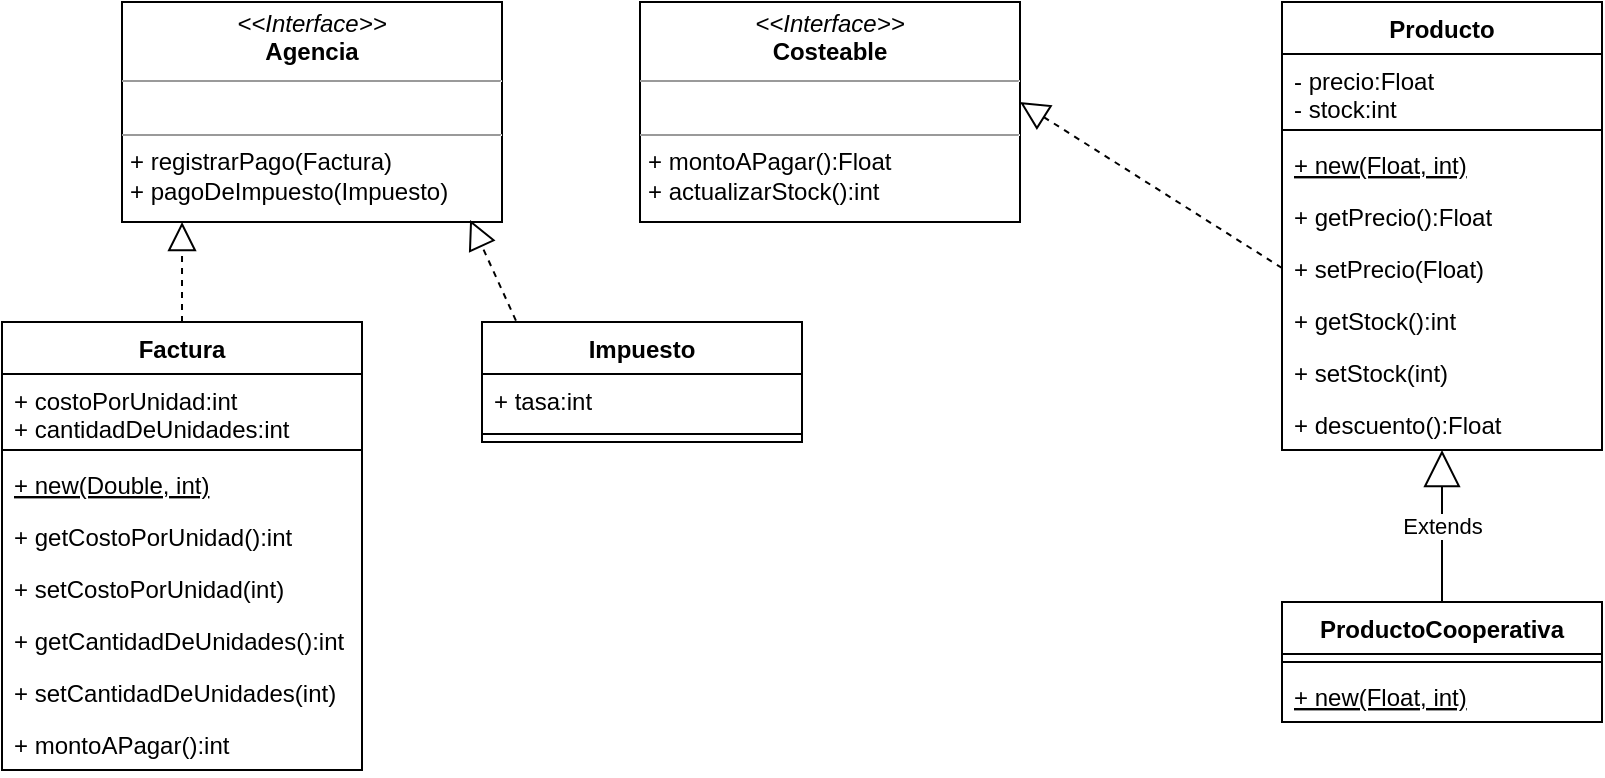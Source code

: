 <mxfile version="20.3.2" type="github">
  <diagram id="C5RBs43oDa-KdzZeNtuy" name="Page-1">
    <mxGraphModel dx="868" dy="450" grid="1" gridSize="10" guides="1" tooltips="1" connect="1" arrows="1" fold="1" page="1" pageScale="1" pageWidth="827" pageHeight="1169" math="0" shadow="0">
      <root>
        <mxCell id="WIyWlLk6GJQsqaUBKTNV-0" />
        <mxCell id="WIyWlLk6GJQsqaUBKTNV-1" parent="WIyWlLk6GJQsqaUBKTNV-0" />
        <mxCell id="ZSQ7LQ-eDz2OPc5gFVK6-1" value="&lt;p style=&quot;margin:0px;margin-top:4px;text-align:center;&quot;&gt;&lt;i&gt;&amp;lt;&amp;lt;Interface&amp;gt;&amp;gt;&lt;/i&gt;&lt;br&gt;&lt;b&gt;Costeable&lt;/b&gt;&lt;/p&gt;&lt;hr size=&quot;1&quot;&gt;&lt;p style=&quot;margin:0px;margin-left:4px;&quot;&gt;&lt;br&gt;&lt;/p&gt;&lt;hr size=&quot;1&quot;&gt;&lt;p style=&quot;margin:0px;margin-left:4px;&quot;&gt;+ montoAPagar():Float&lt;/p&gt;&lt;p style=&quot;margin:0px;margin-left:4px;&quot;&gt;+ actualizarStock():int&lt;/p&gt;&lt;p style=&quot;margin:0px;margin-left:4px;&quot;&gt;&lt;br&gt;&lt;/p&gt;&lt;p style=&quot;margin:0px;margin-left:4px;&quot;&gt;&lt;br&gt;&lt;/p&gt;" style="verticalAlign=top;align=left;overflow=fill;fontSize=12;fontFamily=Helvetica;html=1;" parent="WIyWlLk6GJQsqaUBKTNV-1" vertex="1">
          <mxGeometry x="319" y="40" width="190" height="110" as="geometry" />
        </mxCell>
        <mxCell id="ZSQ7LQ-eDz2OPc5gFVK6-9" value="Producto" style="swimlane;fontStyle=1;align=center;verticalAlign=top;childLayout=stackLayout;horizontal=1;startSize=26;horizontalStack=0;resizeParent=1;resizeParentMax=0;resizeLast=0;collapsible=1;marginBottom=0;" parent="WIyWlLk6GJQsqaUBKTNV-1" vertex="1">
          <mxGeometry x="640" y="40" width="160" height="224" as="geometry" />
        </mxCell>
        <mxCell id="ZSQ7LQ-eDz2OPc5gFVK6-10" value="- precio:Float&#xa;- stock:int" style="text;strokeColor=none;fillColor=none;align=left;verticalAlign=top;spacingLeft=4;spacingRight=4;overflow=hidden;rotatable=0;points=[[0,0.5],[1,0.5]];portConstraint=eastwest;" parent="ZSQ7LQ-eDz2OPc5gFVK6-9" vertex="1">
          <mxGeometry y="26" width="160" height="34" as="geometry" />
        </mxCell>
        <mxCell id="ZSQ7LQ-eDz2OPc5gFVK6-11" value="" style="line;strokeWidth=1;fillColor=none;align=left;verticalAlign=middle;spacingTop=-1;spacingLeft=3;spacingRight=3;rotatable=0;labelPosition=right;points=[];portConstraint=eastwest;strokeColor=inherit;" parent="ZSQ7LQ-eDz2OPc5gFVK6-9" vertex="1">
          <mxGeometry y="60" width="160" height="8" as="geometry" />
        </mxCell>
        <mxCell id="ZSQ7LQ-eDz2OPc5gFVK6-12" value="+ new(Float, int)" style="text;strokeColor=none;fillColor=none;align=left;verticalAlign=top;spacingLeft=4;spacingRight=4;overflow=hidden;rotatable=0;points=[[0,0.5],[1,0.5]];portConstraint=eastwest;fontStyle=4" parent="ZSQ7LQ-eDz2OPc5gFVK6-9" vertex="1">
          <mxGeometry y="68" width="160" height="26" as="geometry" />
        </mxCell>
        <mxCell id="ZSQ7LQ-eDz2OPc5gFVK6-17" value="+ getPrecio():Float" style="text;strokeColor=none;fillColor=none;align=left;verticalAlign=top;spacingLeft=4;spacingRight=4;overflow=hidden;rotatable=0;points=[[0,0.5],[1,0.5]];portConstraint=eastwest;fontStyle=0" parent="ZSQ7LQ-eDz2OPc5gFVK6-9" vertex="1">
          <mxGeometry y="94" width="160" height="26" as="geometry" />
        </mxCell>
        <mxCell id="ZSQ7LQ-eDz2OPc5gFVK6-18" value="+ setPrecio(Float)" style="text;strokeColor=none;fillColor=none;align=left;verticalAlign=top;spacingLeft=4;spacingRight=4;overflow=hidden;rotatable=0;points=[[0,0.5],[1,0.5]];portConstraint=eastwest;fontStyle=0" parent="ZSQ7LQ-eDz2OPc5gFVK6-9" vertex="1">
          <mxGeometry y="120" width="160" height="26" as="geometry" />
        </mxCell>
        <mxCell id="ZSQ7LQ-eDz2OPc5gFVK6-19" value="+ getStock():int" style="text;strokeColor=none;fillColor=none;align=left;verticalAlign=top;spacingLeft=4;spacingRight=4;overflow=hidden;rotatable=0;points=[[0,0.5],[1,0.5]];portConstraint=eastwest;fontStyle=0" parent="ZSQ7LQ-eDz2OPc5gFVK6-9" vertex="1">
          <mxGeometry y="146" width="160" height="26" as="geometry" />
        </mxCell>
        <mxCell id="ZSQ7LQ-eDz2OPc5gFVK6-20" value="+ setStock(int)" style="text;strokeColor=none;fillColor=none;align=left;verticalAlign=top;spacingLeft=4;spacingRight=4;overflow=hidden;rotatable=0;points=[[0,0.5],[1,0.5]];portConstraint=eastwest;fontStyle=0" parent="ZSQ7LQ-eDz2OPc5gFVK6-9" vertex="1">
          <mxGeometry y="172" width="160" height="26" as="geometry" />
        </mxCell>
        <mxCell id="XG195wpEZH1MZy-vI4nw-0" value="+ descuento():Float" style="text;strokeColor=none;fillColor=none;align=left;verticalAlign=top;spacingLeft=4;spacingRight=4;overflow=hidden;rotatable=0;points=[[0,0.5],[1,0.5]];portConstraint=eastwest;fontStyle=0" parent="ZSQ7LQ-eDz2OPc5gFVK6-9" vertex="1">
          <mxGeometry y="198" width="160" height="26" as="geometry" />
        </mxCell>
        <mxCell id="ZSQ7LQ-eDz2OPc5gFVK6-21" value="ProductoCooperativa" style="swimlane;fontStyle=1;align=center;verticalAlign=top;childLayout=stackLayout;horizontal=1;startSize=26;horizontalStack=0;resizeParent=1;resizeParentMax=0;resizeLast=0;collapsible=1;marginBottom=0;" parent="WIyWlLk6GJQsqaUBKTNV-1" vertex="1">
          <mxGeometry x="640" y="340" width="160" height="60" as="geometry" />
        </mxCell>
        <mxCell id="ZSQ7LQ-eDz2OPc5gFVK6-23" value="" style="line;strokeWidth=1;fillColor=none;align=left;verticalAlign=middle;spacingTop=-1;spacingLeft=3;spacingRight=3;rotatable=0;labelPosition=right;points=[];portConstraint=eastwest;strokeColor=inherit;" parent="ZSQ7LQ-eDz2OPc5gFVK6-21" vertex="1">
          <mxGeometry y="26" width="160" height="8" as="geometry" />
        </mxCell>
        <mxCell id="ZSQ7LQ-eDz2OPc5gFVK6-24" value="+ new(Float, int)" style="text;strokeColor=none;fillColor=none;align=left;verticalAlign=top;spacingLeft=4;spacingRight=4;overflow=hidden;rotatable=0;points=[[0,0.5],[1,0.5]];portConstraint=eastwest;fontStyle=4" parent="ZSQ7LQ-eDz2OPc5gFVK6-21" vertex="1">
          <mxGeometry y="34" width="160" height="26" as="geometry" />
        </mxCell>
        <mxCell id="ZSQ7LQ-eDz2OPc5gFVK6-29" value="Extends" style="endArrow=block;endSize=16;endFill=0;html=1;rounded=0;exitX=0.5;exitY=0;exitDx=0;exitDy=0;exitPerimeter=0;" parent="WIyWlLk6GJQsqaUBKTNV-1" source="ZSQ7LQ-eDz2OPc5gFVK6-21" edge="1">
          <mxGeometry width="160" relative="1" as="geometry">
            <mxPoint x="730" y="338" as="sourcePoint" />
            <mxPoint x="720" y="264" as="targetPoint" />
          </mxGeometry>
        </mxCell>
        <mxCell id="ZSQ7LQ-eDz2OPc5gFVK6-30" value="" style="endArrow=block;dashed=1;endFill=0;endSize=12;html=1;rounded=0;exitX=0;exitY=0.5;exitDx=0;exitDy=0;" parent="WIyWlLk6GJQsqaUBKTNV-1" source="ZSQ7LQ-eDz2OPc5gFVK6-18" edge="1">
          <mxGeometry width="160" relative="1" as="geometry">
            <mxPoint x="599" y="150" as="sourcePoint" />
            <mxPoint x="509" y="90" as="targetPoint" />
          </mxGeometry>
        </mxCell>
        <mxCell id="XG195wpEZH1MZy-vI4nw-2" value="&lt;p style=&quot;margin:0px;margin-top:4px;text-align:center;&quot;&gt;&lt;i&gt;&amp;lt;&amp;lt;Interface&amp;gt;&amp;gt;&lt;/i&gt;&lt;br&gt;&lt;b&gt;Agencia&lt;/b&gt;&lt;/p&gt;&lt;hr size=&quot;1&quot;&gt;&lt;p style=&quot;margin:0px;margin-left:4px;&quot;&gt;&lt;br&gt;&lt;/p&gt;&lt;hr size=&quot;1&quot;&gt;&lt;p style=&quot;margin:0px;margin-left:4px;&quot;&gt;+ registrarPago(Factura)&lt;/p&gt;&lt;p style=&quot;margin:0px;margin-left:4px;&quot;&gt;+ pagoDeImpuesto(Impuesto)&lt;br&gt;&lt;br&gt;&lt;/p&gt;" style="verticalAlign=top;align=left;overflow=fill;fontSize=12;fontFamily=Helvetica;html=1;" parent="WIyWlLk6GJQsqaUBKTNV-1" vertex="1">
          <mxGeometry x="60" y="40" width="190" height="110" as="geometry" />
        </mxCell>
        <mxCell id="XG195wpEZH1MZy-vI4nw-3" value="Factura" style="swimlane;fontStyle=1;align=center;verticalAlign=top;childLayout=stackLayout;horizontal=1;startSize=26;horizontalStack=0;resizeParent=1;resizeParentMax=0;resizeLast=0;collapsible=1;marginBottom=0;" parent="WIyWlLk6GJQsqaUBKTNV-1" vertex="1">
          <mxGeometry y="200" width="180" height="224" as="geometry" />
        </mxCell>
        <mxCell id="XG195wpEZH1MZy-vI4nw-4" value="+ costoPorUnidad:int&#xa;+ cantidadDeUnidades:int&#xa;" style="text;strokeColor=none;fillColor=none;align=left;verticalAlign=top;spacingLeft=4;spacingRight=4;overflow=hidden;rotatable=0;points=[[0,0.5],[1,0.5]];portConstraint=eastwest;" parent="XG195wpEZH1MZy-vI4nw-3" vertex="1">
          <mxGeometry y="26" width="180" height="34" as="geometry" />
        </mxCell>
        <mxCell id="XG195wpEZH1MZy-vI4nw-5" value="" style="line;strokeWidth=1;fillColor=none;align=left;verticalAlign=middle;spacingTop=-1;spacingLeft=3;spacingRight=3;rotatable=0;labelPosition=right;points=[];portConstraint=eastwest;strokeColor=inherit;" parent="XG195wpEZH1MZy-vI4nw-3" vertex="1">
          <mxGeometry y="60" width="180" height="8" as="geometry" />
        </mxCell>
        <mxCell id="XG195wpEZH1MZy-vI4nw-6" value="+ new(Double, int)" style="text;strokeColor=none;fillColor=none;align=left;verticalAlign=top;spacingLeft=4;spacingRight=4;overflow=hidden;rotatable=0;points=[[0,0.5],[1,0.5]];portConstraint=eastwest;fontStyle=4" parent="XG195wpEZH1MZy-vI4nw-3" vertex="1">
          <mxGeometry y="68" width="180" height="26" as="geometry" />
        </mxCell>
        <mxCell id="XG195wpEZH1MZy-vI4nw-7" value="+ getCostoPorUnidad():int&#xa;" style="text;strokeColor=none;fillColor=none;align=left;verticalAlign=top;spacingLeft=4;spacingRight=4;overflow=hidden;rotatable=0;points=[[0,0.5],[1,0.5]];portConstraint=eastwest;" parent="XG195wpEZH1MZy-vI4nw-3" vertex="1">
          <mxGeometry y="94" width="180" height="26" as="geometry" />
        </mxCell>
        <mxCell id="XG195wpEZH1MZy-vI4nw-8" value="+ setCostoPorUnidad(int)&#xa;" style="text;strokeColor=none;fillColor=none;align=left;verticalAlign=top;spacingLeft=4;spacingRight=4;overflow=hidden;rotatable=0;points=[[0,0.5],[1,0.5]];portConstraint=eastwest;" parent="XG195wpEZH1MZy-vI4nw-3" vertex="1">
          <mxGeometry y="120" width="180" height="26" as="geometry" />
        </mxCell>
        <mxCell id="XG195wpEZH1MZy-vI4nw-9" value="+ getCantidadDeUnidades():int&#xa;" style="text;strokeColor=none;fillColor=none;align=left;verticalAlign=top;spacingLeft=4;spacingRight=4;overflow=hidden;rotatable=0;points=[[0,0.5],[1,0.5]];portConstraint=eastwest;" parent="XG195wpEZH1MZy-vI4nw-3" vertex="1">
          <mxGeometry y="146" width="180" height="26" as="geometry" />
        </mxCell>
        <mxCell id="XG195wpEZH1MZy-vI4nw-10" value="+ setCantidadDeUnidades(int)&#xa;" style="text;strokeColor=none;fillColor=none;align=left;verticalAlign=top;spacingLeft=4;spacingRight=4;overflow=hidden;rotatable=0;points=[[0,0.5],[1,0.5]];portConstraint=eastwest;" parent="XG195wpEZH1MZy-vI4nw-3" vertex="1">
          <mxGeometry y="172" width="180" height="26" as="geometry" />
        </mxCell>
        <mxCell id="XG195wpEZH1MZy-vI4nw-11" value="+ montoAPagar():int" style="text;strokeColor=none;fillColor=none;align=left;verticalAlign=top;spacingLeft=4;spacingRight=4;overflow=hidden;rotatable=0;points=[[0,0.5],[1,0.5]];portConstraint=eastwest;" parent="XG195wpEZH1MZy-vI4nw-3" vertex="1">
          <mxGeometry y="198" width="180" height="26" as="geometry" />
        </mxCell>
        <mxCell id="XG195wpEZH1MZy-vI4nw-12" value="Impuesto" style="swimlane;fontStyle=1;align=center;verticalAlign=top;childLayout=stackLayout;horizontal=1;startSize=26;horizontalStack=0;resizeParent=1;resizeParentMax=0;resizeLast=0;collapsible=1;marginBottom=0;" parent="WIyWlLk6GJQsqaUBKTNV-1" vertex="1">
          <mxGeometry x="240" y="200" width="160" height="60" as="geometry" />
        </mxCell>
        <mxCell id="XG195wpEZH1MZy-vI4nw-13" value="+ tasa:int" style="text;strokeColor=none;fillColor=none;align=left;verticalAlign=top;spacingLeft=4;spacingRight=4;overflow=hidden;rotatable=0;points=[[0,0.5],[1,0.5]];portConstraint=eastwest;" parent="XG195wpEZH1MZy-vI4nw-12" vertex="1">
          <mxGeometry y="26" width="160" height="26" as="geometry" />
        </mxCell>
        <mxCell id="XG195wpEZH1MZy-vI4nw-14" value="" style="line;strokeWidth=1;fillColor=none;align=left;verticalAlign=middle;spacingTop=-1;spacingLeft=3;spacingRight=3;rotatable=0;labelPosition=right;points=[];portConstraint=eastwest;strokeColor=inherit;" parent="XG195wpEZH1MZy-vI4nw-12" vertex="1">
          <mxGeometry y="52" width="160" height="8" as="geometry" />
        </mxCell>
        <mxCell id="XG195wpEZH1MZy-vI4nw-16" value="" style="endArrow=block;dashed=1;endFill=0;endSize=12;html=1;rounded=0;entryX=0.158;entryY=1;entryDx=0;entryDy=0;entryPerimeter=0;exitX=0.5;exitY=0;exitDx=0;exitDy=0;" parent="WIyWlLk6GJQsqaUBKTNV-1" source="XG195wpEZH1MZy-vI4nw-3" target="XG195wpEZH1MZy-vI4nw-2" edge="1">
          <mxGeometry width="160" relative="1" as="geometry">
            <mxPoint x="70" y="400" as="sourcePoint" />
            <mxPoint x="230" y="400" as="targetPoint" />
          </mxGeometry>
        </mxCell>
        <mxCell id="XG195wpEZH1MZy-vI4nw-17" value="" style="endArrow=block;dashed=1;endFill=0;endSize=12;html=1;rounded=0;entryX=0.916;entryY=0.991;entryDx=0;entryDy=0;entryPerimeter=0;exitX=0.106;exitY=-0.012;exitDx=0;exitDy=0;exitPerimeter=0;" parent="WIyWlLk6GJQsqaUBKTNV-1" source="XG195wpEZH1MZy-vI4nw-12" target="XG195wpEZH1MZy-vI4nw-2" edge="1">
          <mxGeometry width="160" relative="1" as="geometry">
            <mxPoint x="410" y="420" as="sourcePoint" />
            <mxPoint x="380" y="310" as="targetPoint" />
          </mxGeometry>
        </mxCell>
      </root>
    </mxGraphModel>
  </diagram>
</mxfile>
